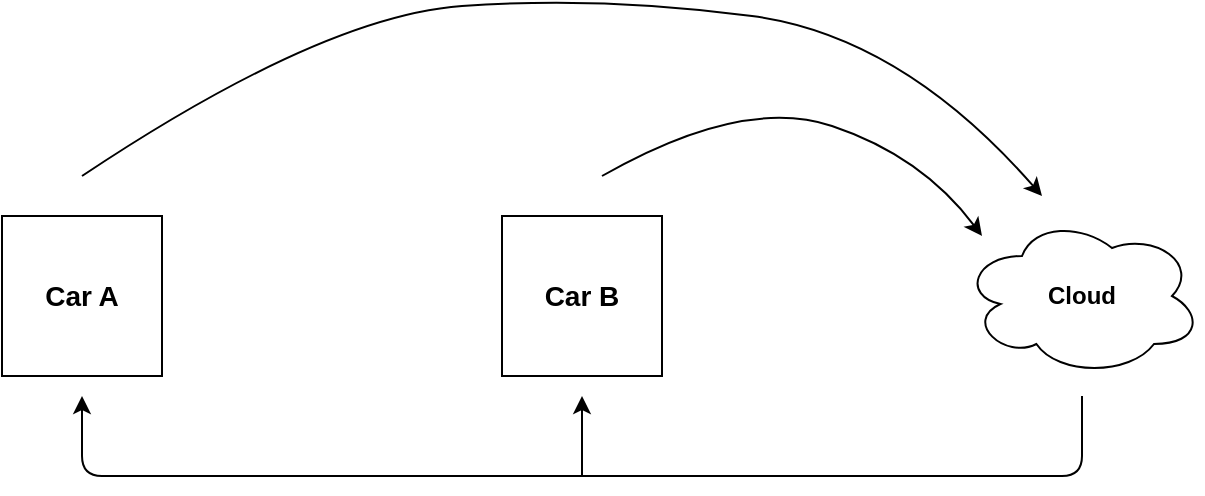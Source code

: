 <mxfile version="10.4.6" type="github"><diagram id="YRElXahwdaidnqwMyyfi" name="Page-1"><mxGraphModel dx="1394" dy="764" grid="1" gridSize="10" guides="1" tooltips="1" connect="1" arrows="1" fold="1" page="1" pageScale="1" pageWidth="827" pageHeight="1169" math="0" shadow="0"><root><mxCell id="0"/><mxCell id="1" parent="0"/><mxCell id="mNAEwYewsvDS8kQ1TBTE-1" value="&lt;b&gt;&lt;font style=&quot;font-size: 14px&quot;&gt;Car A&lt;/font&gt;&lt;/b&gt;" style="whiteSpace=wrap;html=1;aspect=fixed;" vertex="1" parent="1"><mxGeometry x="80" y="320" width="80" height="80" as="geometry"/></mxCell><mxCell id="mNAEwYewsvDS8kQ1TBTE-4" value="&lt;b&gt;&lt;font style=&quot;font-size: 14px&quot;&gt;Car B&lt;/font&gt;&lt;/b&gt;" style="whiteSpace=wrap;html=1;aspect=fixed;" vertex="1" parent="1"><mxGeometry x="330" y="320" width="80" height="80" as="geometry"/></mxCell><mxCell id="mNAEwYewsvDS8kQ1TBTE-5" value="&lt;b&gt;Cloud&lt;/b&gt;" style="ellipse;shape=cloud;whiteSpace=wrap;html=1;" vertex="1" parent="1"><mxGeometry x="560" y="320" width="120" height="80" as="geometry"/></mxCell><mxCell id="mNAEwYewsvDS8kQ1TBTE-17" value="" style="curved=1;endArrow=classic;html=1;" edge="1" parent="1"><mxGeometry width="50" height="50" relative="1" as="geometry"><mxPoint x="120" y="300" as="sourcePoint"/><mxPoint x="600" y="310" as="targetPoint"/><Array as="points"><mxPoint x="240" y="220"/><mxPoint x="380" y="210"/><mxPoint x="530" y="230"/></Array></mxGeometry></mxCell><mxCell id="mNAEwYewsvDS8kQ1TBTE-18" value="" style="curved=1;endArrow=classic;html=1;" edge="1" parent="1"><mxGeometry width="50" height="50" relative="1" as="geometry"><mxPoint x="380" y="300" as="sourcePoint"/><mxPoint x="570" y="330" as="targetPoint"/><Array as="points"><mxPoint x="450" y="260"/><mxPoint x="540" y="290"/></Array></mxGeometry></mxCell><mxCell id="mNAEwYewsvDS8kQ1TBTE-23" value="" style="edgeStyle=elbowEdgeStyle;elbow=vertical;endArrow=classic;html=1;" edge="1" parent="1"><mxGeometry width="50" height="50" relative="1" as="geometry"><mxPoint x="620" y="410" as="sourcePoint"/><mxPoint x="120" y="410" as="targetPoint"/><Array as="points"><mxPoint x="370" y="450"/></Array></mxGeometry></mxCell><mxCell id="mNAEwYewsvDS8kQ1TBTE-24" value="" style="endArrow=classic;html=1;" edge="1" parent="1"><mxGeometry width="50" height="50" relative="1" as="geometry"><mxPoint x="370" y="450" as="sourcePoint"/><mxPoint x="370" y="410" as="targetPoint"/></mxGeometry></mxCell></root></mxGraphModel></diagram></mxfile>